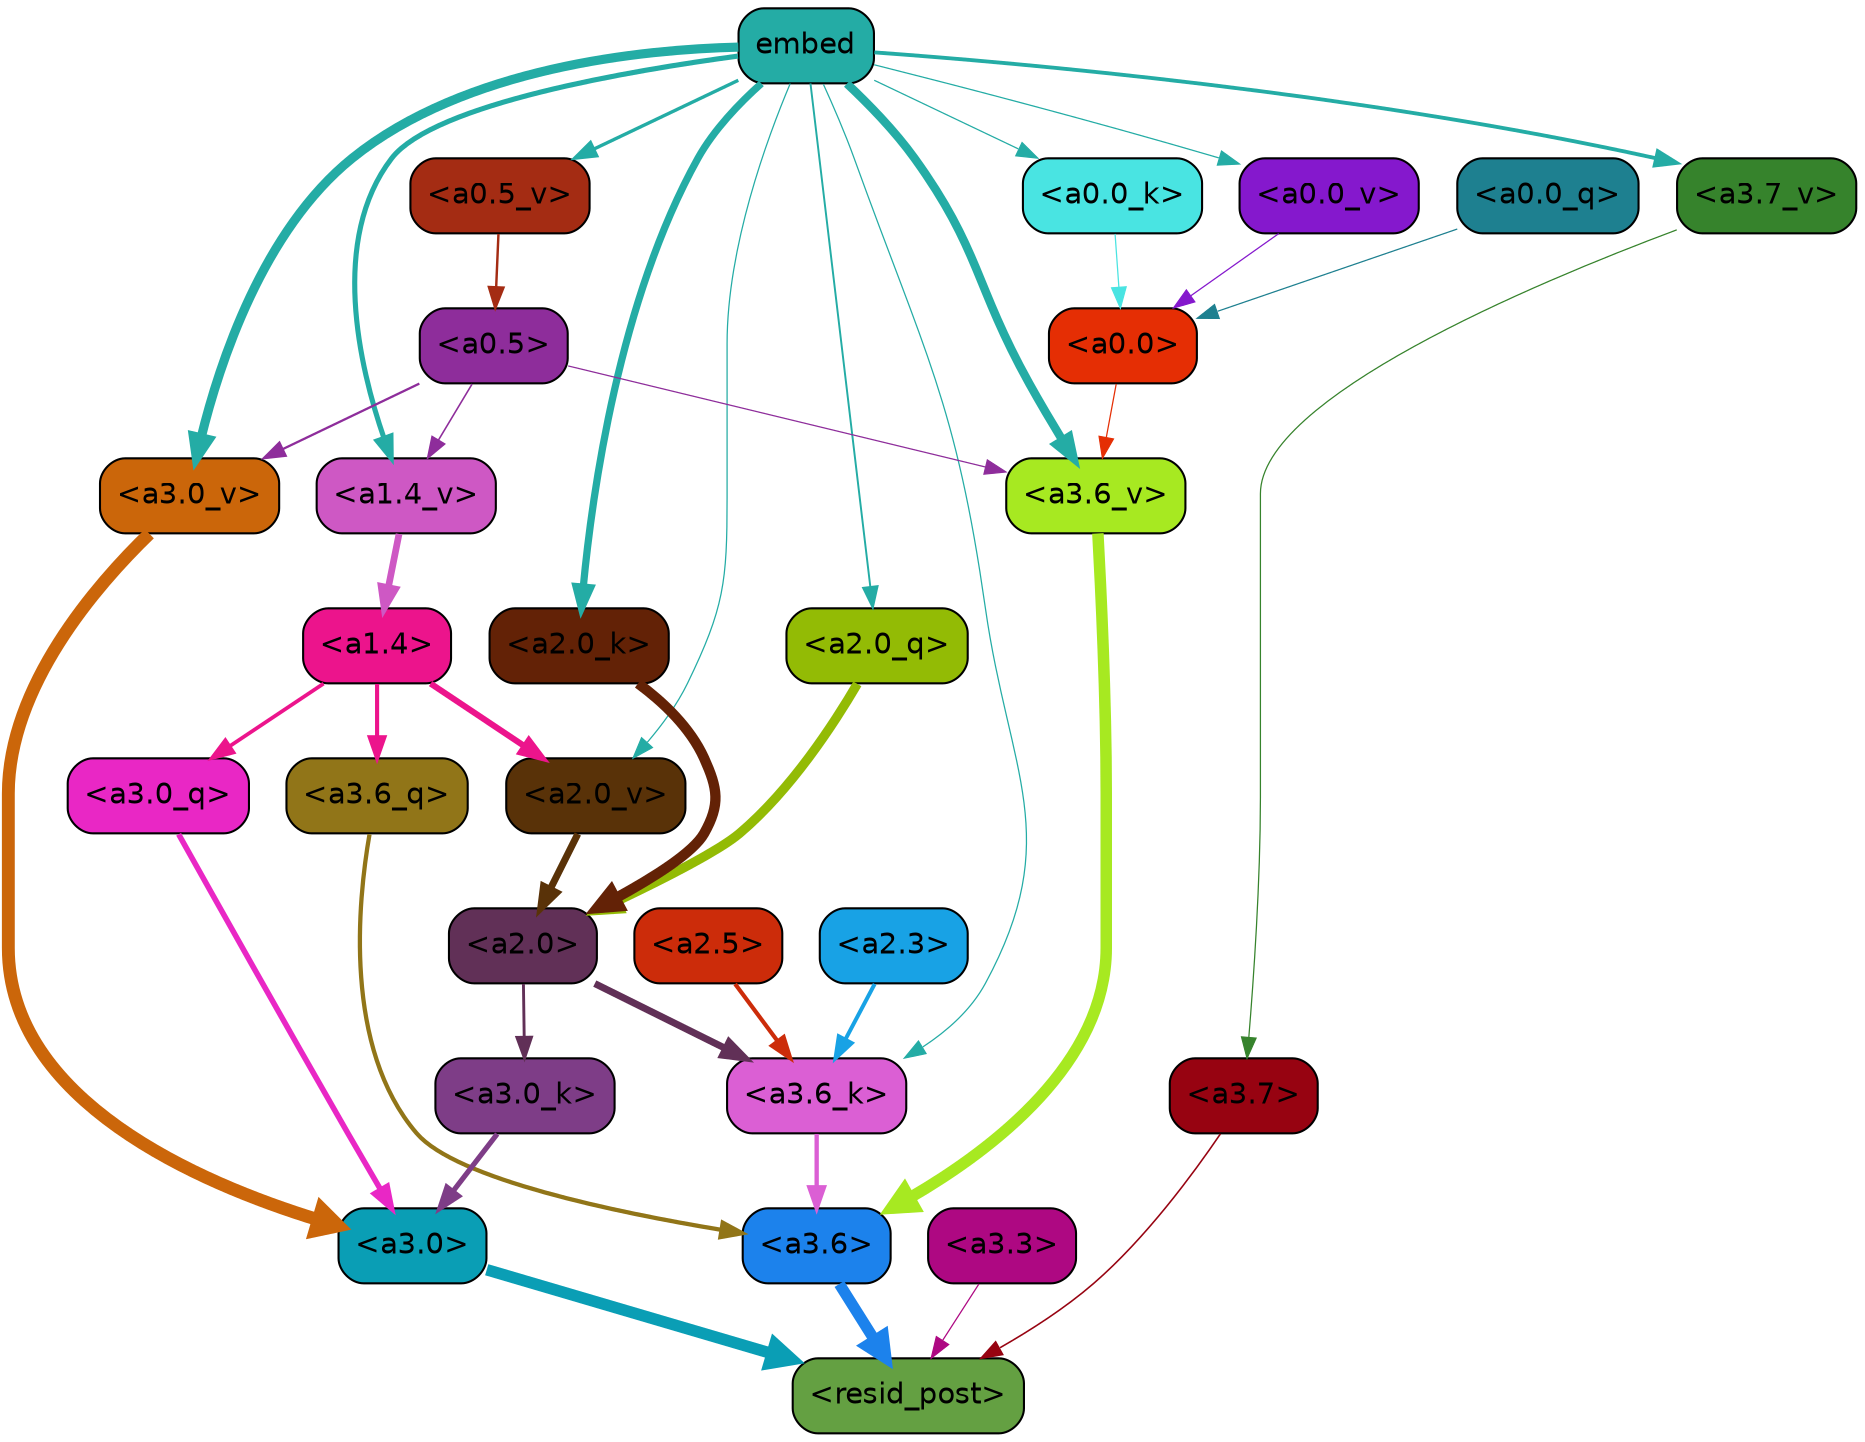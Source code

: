 strict digraph "" {
	graph [bgcolor=transparent,
		layout=dot,
		overlap=false,
		splines=true
	];
	"<a3.7>"	[color=black,
		fillcolor="#970311",
		fontname=Helvetica,
		shape=box,
		style="filled, rounded"];
	"<resid_post>"	[color=black,
		fillcolor="#64a042",
		fontname=Helvetica,
		shape=box,
		style="filled, rounded"];
	"<a3.7>" -> "<resid_post>"	[color="#970311",
		penwidth=0.7595263123512268];
	"<a3.6>"	[color=black,
		fillcolor="#1c82ec",
		fontname=Helvetica,
		shape=box,
		style="filled, rounded"];
	"<a3.6>" -> "<resid_post>"	[color="#1c82ec",
		penwidth=5.40013587474823];
	"<a3.3>"	[color=black,
		fillcolor="#ae0882",
		fontname=Helvetica,
		shape=box,
		style="filled, rounded"];
	"<a3.3>" -> "<resid_post>"	[color="#ae0882",
		penwidth=0.6];
	"<a3.0>"	[color=black,
		fillcolor="#0a9eb5",
		fontname=Helvetica,
		shape=box,
		style="filled, rounded"];
	"<a3.0>" -> "<resid_post>"	[color="#0a9eb5",
		penwidth=5.540827631950378];
	"<a3.6_q>"	[color=black,
		fillcolor="#917518",
		fontname=Helvetica,
		shape=box,
		style="filled, rounded"];
	"<a3.6_q>" -> "<a3.6>"	[color="#917518",
		penwidth=2.0530722737312317];
	"<a3.0_q>"	[color=black,
		fillcolor="#e927c5",
		fontname=Helvetica,
		shape=box,
		style="filled, rounded"];
	"<a3.0_q>" -> "<a3.0>"	[color="#e927c5",
		penwidth=2.681713283061981];
	"<a3.6_k>"	[color=black,
		fillcolor="#db5fd4",
		fontname=Helvetica,
		shape=box,
		style="filled, rounded"];
	"<a3.6_k>" -> "<a3.6>"	[color="#db5fd4",
		penwidth=2.080081820487976];
	"<a3.0_k>"	[color=black,
		fillcolor="#7e3d87",
		fontname=Helvetica,
		shape=box,
		style="filled, rounded"];
	"<a3.0_k>" -> "<a3.0>"	[color="#7e3d87",
		penwidth=2.4920601844787598];
	"<a3.7_v>"	[color=black,
		fillcolor="#36832c",
		fontname=Helvetica,
		shape=box,
		style="filled, rounded"];
	"<a3.7_v>" -> "<a3.7>"	[color="#36832c",
		penwidth=0.6];
	"<a3.6_v>"	[color=black,
		fillcolor="#a7e921",
		fontname=Helvetica,
		shape=box,
		style="filled, rounded"];
	"<a3.6_v>" -> "<a3.6>"	[color="#a7e921",
		penwidth=5.522058844566345];
	"<a3.0_v>"	[color=black,
		fillcolor="#cb660a",
		fontname=Helvetica,
		shape=box,
		style="filled, rounded"];
	"<a3.0_v>" -> "<a3.0>"	[color="#cb660a",
		penwidth=6.184832274913788];
	"<a1.4>"	[color=black,
		fillcolor="#ec148c",
		fontname=Helvetica,
		shape=box,
		style="filled, rounded"];
	"<a1.4>" -> "<a3.6_q>"	[color="#ec148c",
		penwidth=1.9735972881317139];
	"<a1.4>" -> "<a3.0_q>"	[color="#ec148c",
		penwidth=1.8167777061462402];
	"<a2.0_v>"	[color=black,
		fillcolor="#593208",
		fontname=Helvetica,
		shape=box,
		style="filled, rounded"];
	"<a1.4>" -> "<a2.0_v>"	[color="#ec148c",
		penwidth=2.935177743434906];
	"<a2.5>"	[color=black,
		fillcolor="#cc2c0a",
		fontname=Helvetica,
		shape=box,
		style="filled, rounded"];
	"<a2.5>" -> "<a3.6_k>"	[color="#cc2c0a",
		penwidth=1.998626947402954];
	"<a2.3>"	[color=black,
		fillcolor="#18a2e5",
		fontname=Helvetica,
		shape=box,
		style="filled, rounded"];
	"<a2.3>" -> "<a3.6_k>"	[color="#18a2e5",
		penwidth=1.90748929977417];
	"<a2.0>"	[color=black,
		fillcolor="#613057",
		fontname=Helvetica,
		shape=box,
		style="filled, rounded"];
	"<a2.0>" -> "<a3.6_k>"	[color="#613057",
		penwidth=3.3549644947052];
	"<a2.0>" -> "<a3.0_k>"	[color="#613057",
		penwidth=1.3908889293670654];
	embed	[color=black,
		fillcolor="#24aca5",
		fontname=Helvetica,
		shape=box,
		style="filled, rounded"];
	embed -> "<a3.6_k>"	[color="#24aca5",
		penwidth=0.6];
	embed -> "<a3.7_v>"	[color="#24aca5",
		penwidth=1.8481524586677551];
	embed -> "<a3.6_v>"	[color="#24aca5",
		penwidth=4.0683629512786865];
	embed -> "<a3.0_v>"	[color="#24aca5",
		penwidth=4.396489858627319];
	"<a2.0_q>"	[color=black,
		fillcolor="#93bb05",
		fontname=Helvetica,
		shape=box,
		style="filled, rounded"];
	embed -> "<a2.0_q>"	[color="#24aca5",
		penwidth=0.9339196681976318];
	"<a2.0_k>"	[color=black,
		fillcolor="#632206",
		fontname=Helvetica,
		shape=box,
		style="filled, rounded"];
	embed -> "<a2.0_k>"	[color="#24aca5",
		penwidth=3.474741220474243];
	embed -> "<a2.0_v>"	[color="#24aca5",
		penwidth=0.6];
	"<a1.4_v>"	[color=black,
		fillcolor="#ce58c4",
		fontname=Helvetica,
		shape=box,
		style="filled, rounded"];
	embed -> "<a1.4_v>"	[color="#24aca5",
		penwidth=2.457472085952759];
	"<a0.0_k>"	[color=black,
		fillcolor="#49e4e2",
		fontname=Helvetica,
		shape=box,
		style="filled, rounded"];
	embed -> "<a0.0_k>"	[color="#24aca5",
		penwidth=0.6];
	"<a0.5_v>"	[color=black,
		fillcolor="#a42c13",
		fontname=Helvetica,
		shape=box,
		style="filled, rounded"];
	embed -> "<a0.5_v>"	[color="#24aca5",
		penwidth=1.6259715557098389];
	"<a0.0_v>"	[color=black,
		fillcolor="#8518cd",
		fontname=Helvetica,
		shape=box,
		style="filled, rounded"];
	embed -> "<a0.0_v>"	[color="#24aca5",
		penwidth=0.6];
	"<a0.5>"	[color=black,
		fillcolor="#8e2d9b",
		fontname=Helvetica,
		shape=box,
		style="filled, rounded"];
	"<a0.5>" -> "<a3.6_v>"	[color="#8e2d9b",
		penwidth=0.6];
	"<a0.5>" -> "<a3.0_v>"	[color="#8e2d9b",
		penwidth=1.0967135429382324];
	"<a0.5>" -> "<a1.4_v>"	[color="#8e2d9b",
		penwidth=0.7647972106933594];
	"<a0.0>"	[color=black,
		fillcolor="#e52e04",
		fontname=Helvetica,
		shape=box,
		style="filled, rounded"];
	"<a0.0>" -> "<a3.6_v>"	[color="#e52e04",
		penwidth=0.6];
	"<a2.0_q>" -> "<a2.0>"	[color="#93bb05",
		penwidth=4.507863223552704];
	"<a2.0_k>" -> "<a2.0>"	[color="#632206",
		penwidth=4.960922122001648];
	"<a2.0_v>" -> "<a2.0>"	[color="#593208",
		penwidth=3.3640971779823303];
	"<a1.4_v>" -> "<a1.4>"	[color="#ce58c4",
		penwidth=3.2196178436279297];
	"<a0.0_q>"	[color=black,
		fillcolor="#1e8090",
		fontname=Helvetica,
		shape=box,
		style="filled, rounded"];
	"<a0.0_q>" -> "<a0.0>"	[color="#1e8090",
		penwidth=0.6];
	"<a0.0_k>" -> "<a0.0>"	[color="#49e4e2",
		penwidth=0.6];
	"<a0.5_v>" -> "<a0.5>"	[color="#a42c13",
		penwidth=1.171161413192749];
	"<a0.0_v>" -> "<a0.0>"	[color="#8518cd",
		penwidth=0.6];
}
